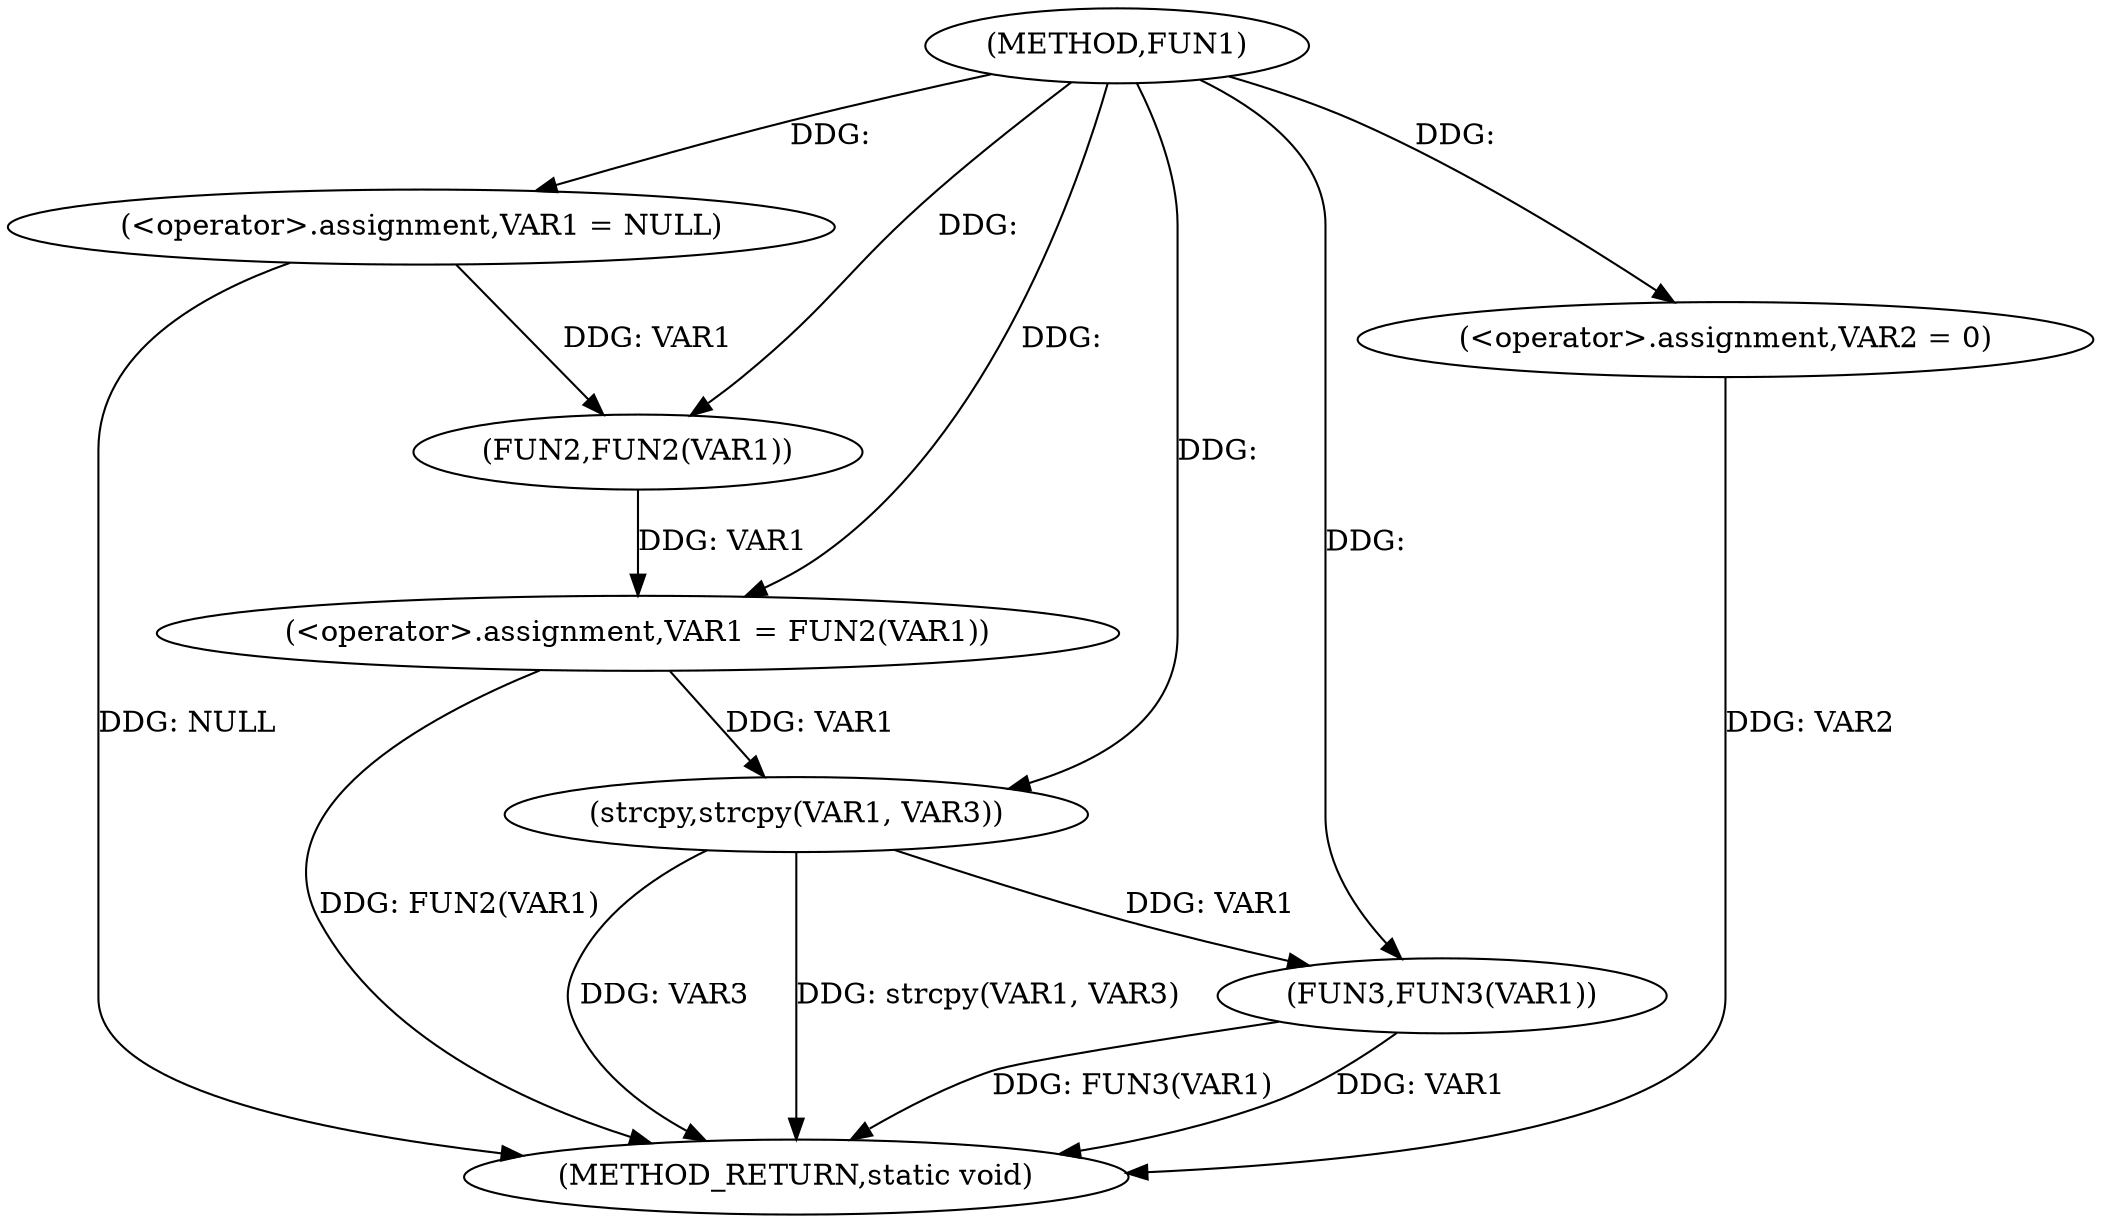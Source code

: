 digraph FUN1 {  
"1000100" [label = "(METHOD,FUN1)" ]
"1000120" [label = "(METHOD_RETURN,static void)" ]
"1000103" [label = "(<operator>.assignment,VAR1 = NULL)" ]
"1000106" [label = "(<operator>.assignment,VAR2 = 0)" ]
"1000109" [label = "(<operator>.assignment,VAR1 = FUN2(VAR1))" ]
"1000111" [label = "(FUN2,FUN2(VAR1))" ]
"1000115" [label = "(strcpy,strcpy(VAR1, VAR3))" ]
"1000118" [label = "(FUN3,FUN3(VAR1))" ]
  "1000115" -> "1000120"  [ label = "DDG: VAR3"] 
  "1000106" -> "1000120"  [ label = "DDG: VAR2"] 
  "1000103" -> "1000120"  [ label = "DDG: NULL"] 
  "1000115" -> "1000120"  [ label = "DDG: strcpy(VAR1, VAR3)"] 
  "1000118" -> "1000120"  [ label = "DDG: FUN3(VAR1)"] 
  "1000118" -> "1000120"  [ label = "DDG: VAR1"] 
  "1000109" -> "1000120"  [ label = "DDG: FUN2(VAR1)"] 
  "1000100" -> "1000103"  [ label = "DDG: "] 
  "1000100" -> "1000106"  [ label = "DDG: "] 
  "1000111" -> "1000109"  [ label = "DDG: VAR1"] 
  "1000100" -> "1000109"  [ label = "DDG: "] 
  "1000103" -> "1000111"  [ label = "DDG: VAR1"] 
  "1000100" -> "1000111"  [ label = "DDG: "] 
  "1000109" -> "1000115"  [ label = "DDG: VAR1"] 
  "1000100" -> "1000115"  [ label = "DDG: "] 
  "1000115" -> "1000118"  [ label = "DDG: VAR1"] 
  "1000100" -> "1000118"  [ label = "DDG: "] 
}
